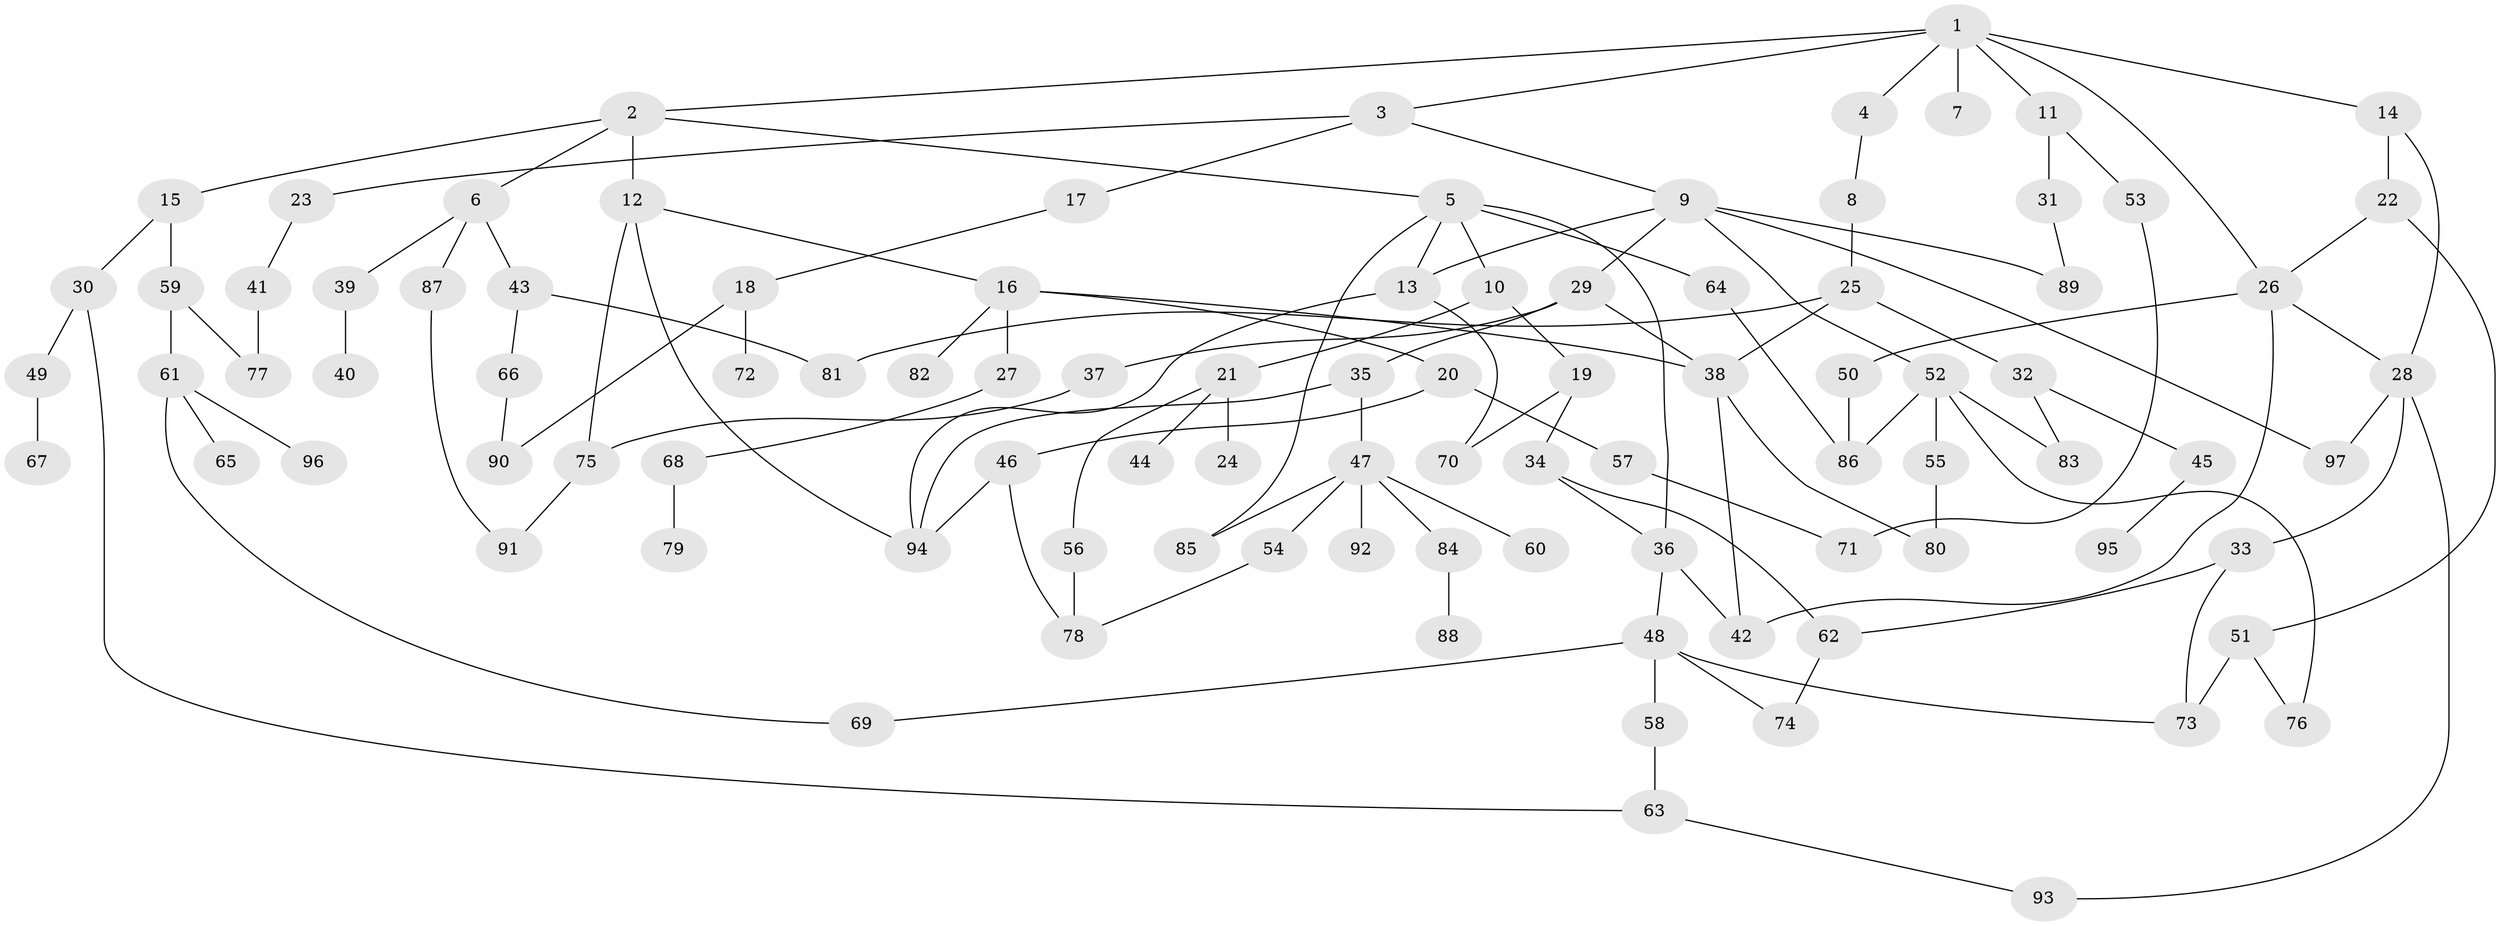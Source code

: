// original degree distribution, {8: 0.0072992700729927005, 5: 0.021897810218978103, 4: 0.10948905109489052, 3: 0.23357664233576642, 7: 0.014598540145985401, 2: 0.30656934306569344, 1: 0.27007299270072993, 6: 0.0364963503649635}
// Generated by graph-tools (version 1.1) at 2025/48/03/04/25 22:48:43]
// undirected, 97 vertices, 131 edges
graph export_dot {
  node [color=gray90,style=filled];
  1;
  2;
  3;
  4;
  5;
  6;
  7;
  8;
  9;
  10;
  11;
  12;
  13;
  14;
  15;
  16;
  17;
  18;
  19;
  20;
  21;
  22;
  23;
  24;
  25;
  26;
  27;
  28;
  29;
  30;
  31;
  32;
  33;
  34;
  35;
  36;
  37;
  38;
  39;
  40;
  41;
  42;
  43;
  44;
  45;
  46;
  47;
  48;
  49;
  50;
  51;
  52;
  53;
  54;
  55;
  56;
  57;
  58;
  59;
  60;
  61;
  62;
  63;
  64;
  65;
  66;
  67;
  68;
  69;
  70;
  71;
  72;
  73;
  74;
  75;
  76;
  77;
  78;
  79;
  80;
  81;
  82;
  83;
  84;
  85;
  86;
  87;
  88;
  89;
  90;
  91;
  92;
  93;
  94;
  95;
  96;
  97;
  1 -- 2 [weight=1.0];
  1 -- 3 [weight=1.0];
  1 -- 4 [weight=1.0];
  1 -- 7 [weight=1.0];
  1 -- 11 [weight=1.0];
  1 -- 14 [weight=1.0];
  1 -- 26 [weight=1.0];
  2 -- 5 [weight=1.0];
  2 -- 6 [weight=1.0];
  2 -- 12 [weight=1.0];
  2 -- 15 [weight=1.0];
  3 -- 9 [weight=1.0];
  3 -- 17 [weight=1.0];
  3 -- 23 [weight=1.0];
  4 -- 8 [weight=1.0];
  5 -- 10 [weight=1.0];
  5 -- 13 [weight=1.0];
  5 -- 36 [weight=1.0];
  5 -- 64 [weight=1.0];
  5 -- 85 [weight=1.0];
  6 -- 39 [weight=1.0];
  6 -- 43 [weight=1.0];
  6 -- 87 [weight=1.0];
  8 -- 25 [weight=1.0];
  9 -- 13 [weight=1.0];
  9 -- 29 [weight=1.0];
  9 -- 52 [weight=1.0];
  9 -- 89 [weight=1.0];
  9 -- 97 [weight=1.0];
  10 -- 19 [weight=1.0];
  10 -- 21 [weight=1.0];
  11 -- 31 [weight=1.0];
  11 -- 53 [weight=1.0];
  12 -- 16 [weight=1.0];
  12 -- 75 [weight=1.0];
  12 -- 94 [weight=1.0];
  13 -- 70 [weight=1.0];
  13 -- 94 [weight=1.0];
  14 -- 22 [weight=1.0];
  14 -- 28 [weight=1.0];
  15 -- 30 [weight=1.0];
  15 -- 59 [weight=1.0];
  16 -- 20 [weight=1.0];
  16 -- 27 [weight=1.0];
  16 -- 38 [weight=1.0];
  16 -- 82 [weight=1.0];
  17 -- 18 [weight=1.0];
  18 -- 72 [weight=1.0];
  18 -- 90 [weight=1.0];
  19 -- 34 [weight=1.0];
  19 -- 70 [weight=1.0];
  20 -- 46 [weight=1.0];
  20 -- 57 [weight=1.0];
  21 -- 24 [weight=1.0];
  21 -- 44 [weight=1.0];
  21 -- 56 [weight=1.0];
  22 -- 26 [weight=1.0];
  22 -- 51 [weight=1.0];
  23 -- 41 [weight=1.0];
  25 -- 32 [weight=1.0];
  25 -- 38 [weight=1.0];
  25 -- 81 [weight=1.0];
  26 -- 28 [weight=1.0];
  26 -- 42 [weight=1.0];
  26 -- 50 [weight=1.0];
  27 -- 68 [weight=1.0];
  28 -- 33 [weight=1.0];
  28 -- 93 [weight=1.0];
  28 -- 97 [weight=1.0];
  29 -- 35 [weight=1.0];
  29 -- 37 [weight=1.0];
  29 -- 38 [weight=1.0];
  30 -- 49 [weight=1.0];
  30 -- 63 [weight=1.0];
  31 -- 89 [weight=1.0];
  32 -- 45 [weight=1.0];
  32 -- 83 [weight=1.0];
  33 -- 62 [weight=1.0];
  33 -- 73 [weight=2.0];
  34 -- 36 [weight=1.0];
  34 -- 62 [weight=1.0];
  35 -- 47 [weight=1.0];
  35 -- 94 [weight=1.0];
  36 -- 42 [weight=1.0];
  36 -- 48 [weight=1.0];
  37 -- 75 [weight=1.0];
  38 -- 42 [weight=1.0];
  38 -- 80 [weight=1.0];
  39 -- 40 [weight=1.0];
  41 -- 77 [weight=1.0];
  43 -- 66 [weight=1.0];
  43 -- 81 [weight=1.0];
  45 -- 95 [weight=1.0];
  46 -- 78 [weight=1.0];
  46 -- 94 [weight=1.0];
  47 -- 54 [weight=1.0];
  47 -- 60 [weight=1.0];
  47 -- 84 [weight=1.0];
  47 -- 85 [weight=1.0];
  47 -- 92 [weight=1.0];
  48 -- 58 [weight=1.0];
  48 -- 69 [weight=1.0];
  48 -- 73 [weight=1.0];
  48 -- 74 [weight=1.0];
  49 -- 67 [weight=1.0];
  50 -- 86 [weight=1.0];
  51 -- 73 [weight=3.0];
  51 -- 76 [weight=1.0];
  52 -- 55 [weight=1.0];
  52 -- 76 [weight=1.0];
  52 -- 83 [weight=1.0];
  52 -- 86 [weight=1.0];
  53 -- 71 [weight=1.0];
  54 -- 78 [weight=1.0];
  55 -- 80 [weight=1.0];
  56 -- 78 [weight=1.0];
  57 -- 71 [weight=1.0];
  58 -- 63 [weight=1.0];
  59 -- 61 [weight=1.0];
  59 -- 77 [weight=1.0];
  61 -- 65 [weight=1.0];
  61 -- 69 [weight=1.0];
  61 -- 96 [weight=1.0];
  62 -- 74 [weight=1.0];
  63 -- 93 [weight=1.0];
  64 -- 86 [weight=1.0];
  66 -- 90 [weight=1.0];
  68 -- 79 [weight=1.0];
  75 -- 91 [weight=1.0];
  84 -- 88 [weight=1.0];
  87 -- 91 [weight=1.0];
}
